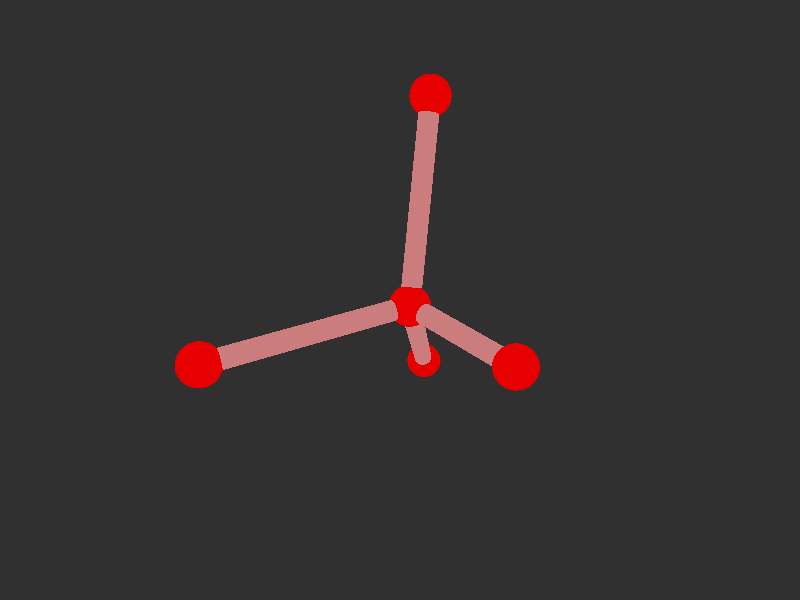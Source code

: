 #version 3.7; 
    global_settings { assumed_gamma 1.0 }
    

    camera {
    location  <20, 20, 20>
    right     x*image_width/image_height
    look_at   <0, 0, 0>
    angle 58
    }

    background { color rgb<1,1,1>*0.03 }


    light_source { <-20, 30, -25> color red 0.6 green 0.6 blue 0.6 }
    light_source { < 20, 30, -25> color red 0.6 green 0.6 blue 0.6 }
    
    #declare m = 1;
    union {

    union {
    sphere { m*<-1.2510836268182839e-18,-3.3001136159660307e-18,0.6649352493946507>, 1 }        
    sphere {  m*<-1.5517227101409285e-18,-4.386207865398773e-18,6.954935249394669>, 1 }
    sphere {  m*<9.428090415820634,-8.401825351230624e-20,-2.668398083938683>, 1 }
    sphere {  m*<-4.714045207910317,8.16496580927726,-2.668398083938683>, 1}
    sphere { m*<-4.714045207910317,-8.16496580927726,-2.668398083938683>, 1 }    

        pigment { color rgb<0.8,0,0>  }
    finish { ambient 0.1 diffuse 0.7 phong 1 }
    }    
    union {
    cylinder { m*<-1.5517227101409285e-18,-4.386207865398773e-18,6.954935249394669>, <-1.2510836268182839e-18,-3.3001136159660307e-18,0.6649352493946507>, 0.5 }
    cylinder { m*<9.428090415820634,-8.401825351230624e-20,-2.668398083938683>, <-1.2510836268182839e-18,-3.3001136159660307e-18,0.6649352493946507>, 0.5}
    cylinder { m*<-4.714045207910317,8.16496580927726,-2.668398083938683>, <-1.2510836268182839e-18,-3.3001136159660307e-18,0.6649352493946507>, 0.5 }
    cylinder {  m*<-4.714045207910317,-8.16496580927726,-2.668398083938683>, <-1.2510836268182839e-18,-3.3001136159660307e-18,0.6649352493946507>, 0.5}

    pigment { color rgb<0.6,.2,.2>  }
    finish { ambient 0.1 diffuse 0.7 phong 1 }    
    }
    
    // rotate <0, 0, 0>
    }
    #version 3.7; 
    global_settings { assumed_gamma 1.0 }
    

    camera {
    location  <20, 20, 20>
    right     x*image_width/image_height
    look_at   <0, 0, 0>
    angle 58
    }

    background { color rgb<1,1,1>*0.03 }


    light_source { <-20, 30, -25> color red 0.6 green 0.6 blue 0.6 }
    light_source { < 20, 30, -25> color red 0.6 green 0.6 blue 0.6 }
    
    #declare m = 1;
    union {

    union {
    sphere { m*<-1.2510836268182839e-18,-3.3001136159660307e-18,0.6649352493946507>, 1 }        
    sphere {  m*<-1.5517227101409285e-18,-4.386207865398773e-18,6.954935249394669>, 1 }
    sphere {  m*<9.428090415820634,-8.401825351230624e-20,-2.668398083938683>, 1 }
    sphere {  m*<-4.714045207910317,8.16496580927726,-2.668398083938683>, 1}
    sphere { m*<-4.714045207910317,-8.16496580927726,-2.668398083938683>, 1 }    

        pigment { color rgb<0.8,0,0>  }
    finish { ambient 0.1 diffuse 0.7 phong 1 }
    }    
    union {
    cylinder { m*<-1.5517227101409285e-18,-4.386207865398773e-18,6.954935249394669>, <-1.2510836268182839e-18,-3.3001136159660307e-18,0.6649352493946507>, 0.5 }
    cylinder { m*<9.428090415820634,-8.401825351230624e-20,-2.668398083938683>, <-1.2510836268182839e-18,-3.3001136159660307e-18,0.6649352493946507>, 0.5}
    cylinder { m*<-4.714045207910317,8.16496580927726,-2.668398083938683>, <-1.2510836268182839e-18,-3.3001136159660307e-18,0.6649352493946507>, 0.5 }
    cylinder {  m*<-4.714045207910317,-8.16496580927726,-2.668398083938683>, <-1.2510836268182839e-18,-3.3001136159660307e-18,0.6649352493946507>, 0.5}

    pigment { color rgb<0.6,.2,.2>  }
    finish { ambient 0.1 diffuse 0.7 phong 1 }    
    }
    
    // rotate <0, 0, 0>
    }
    